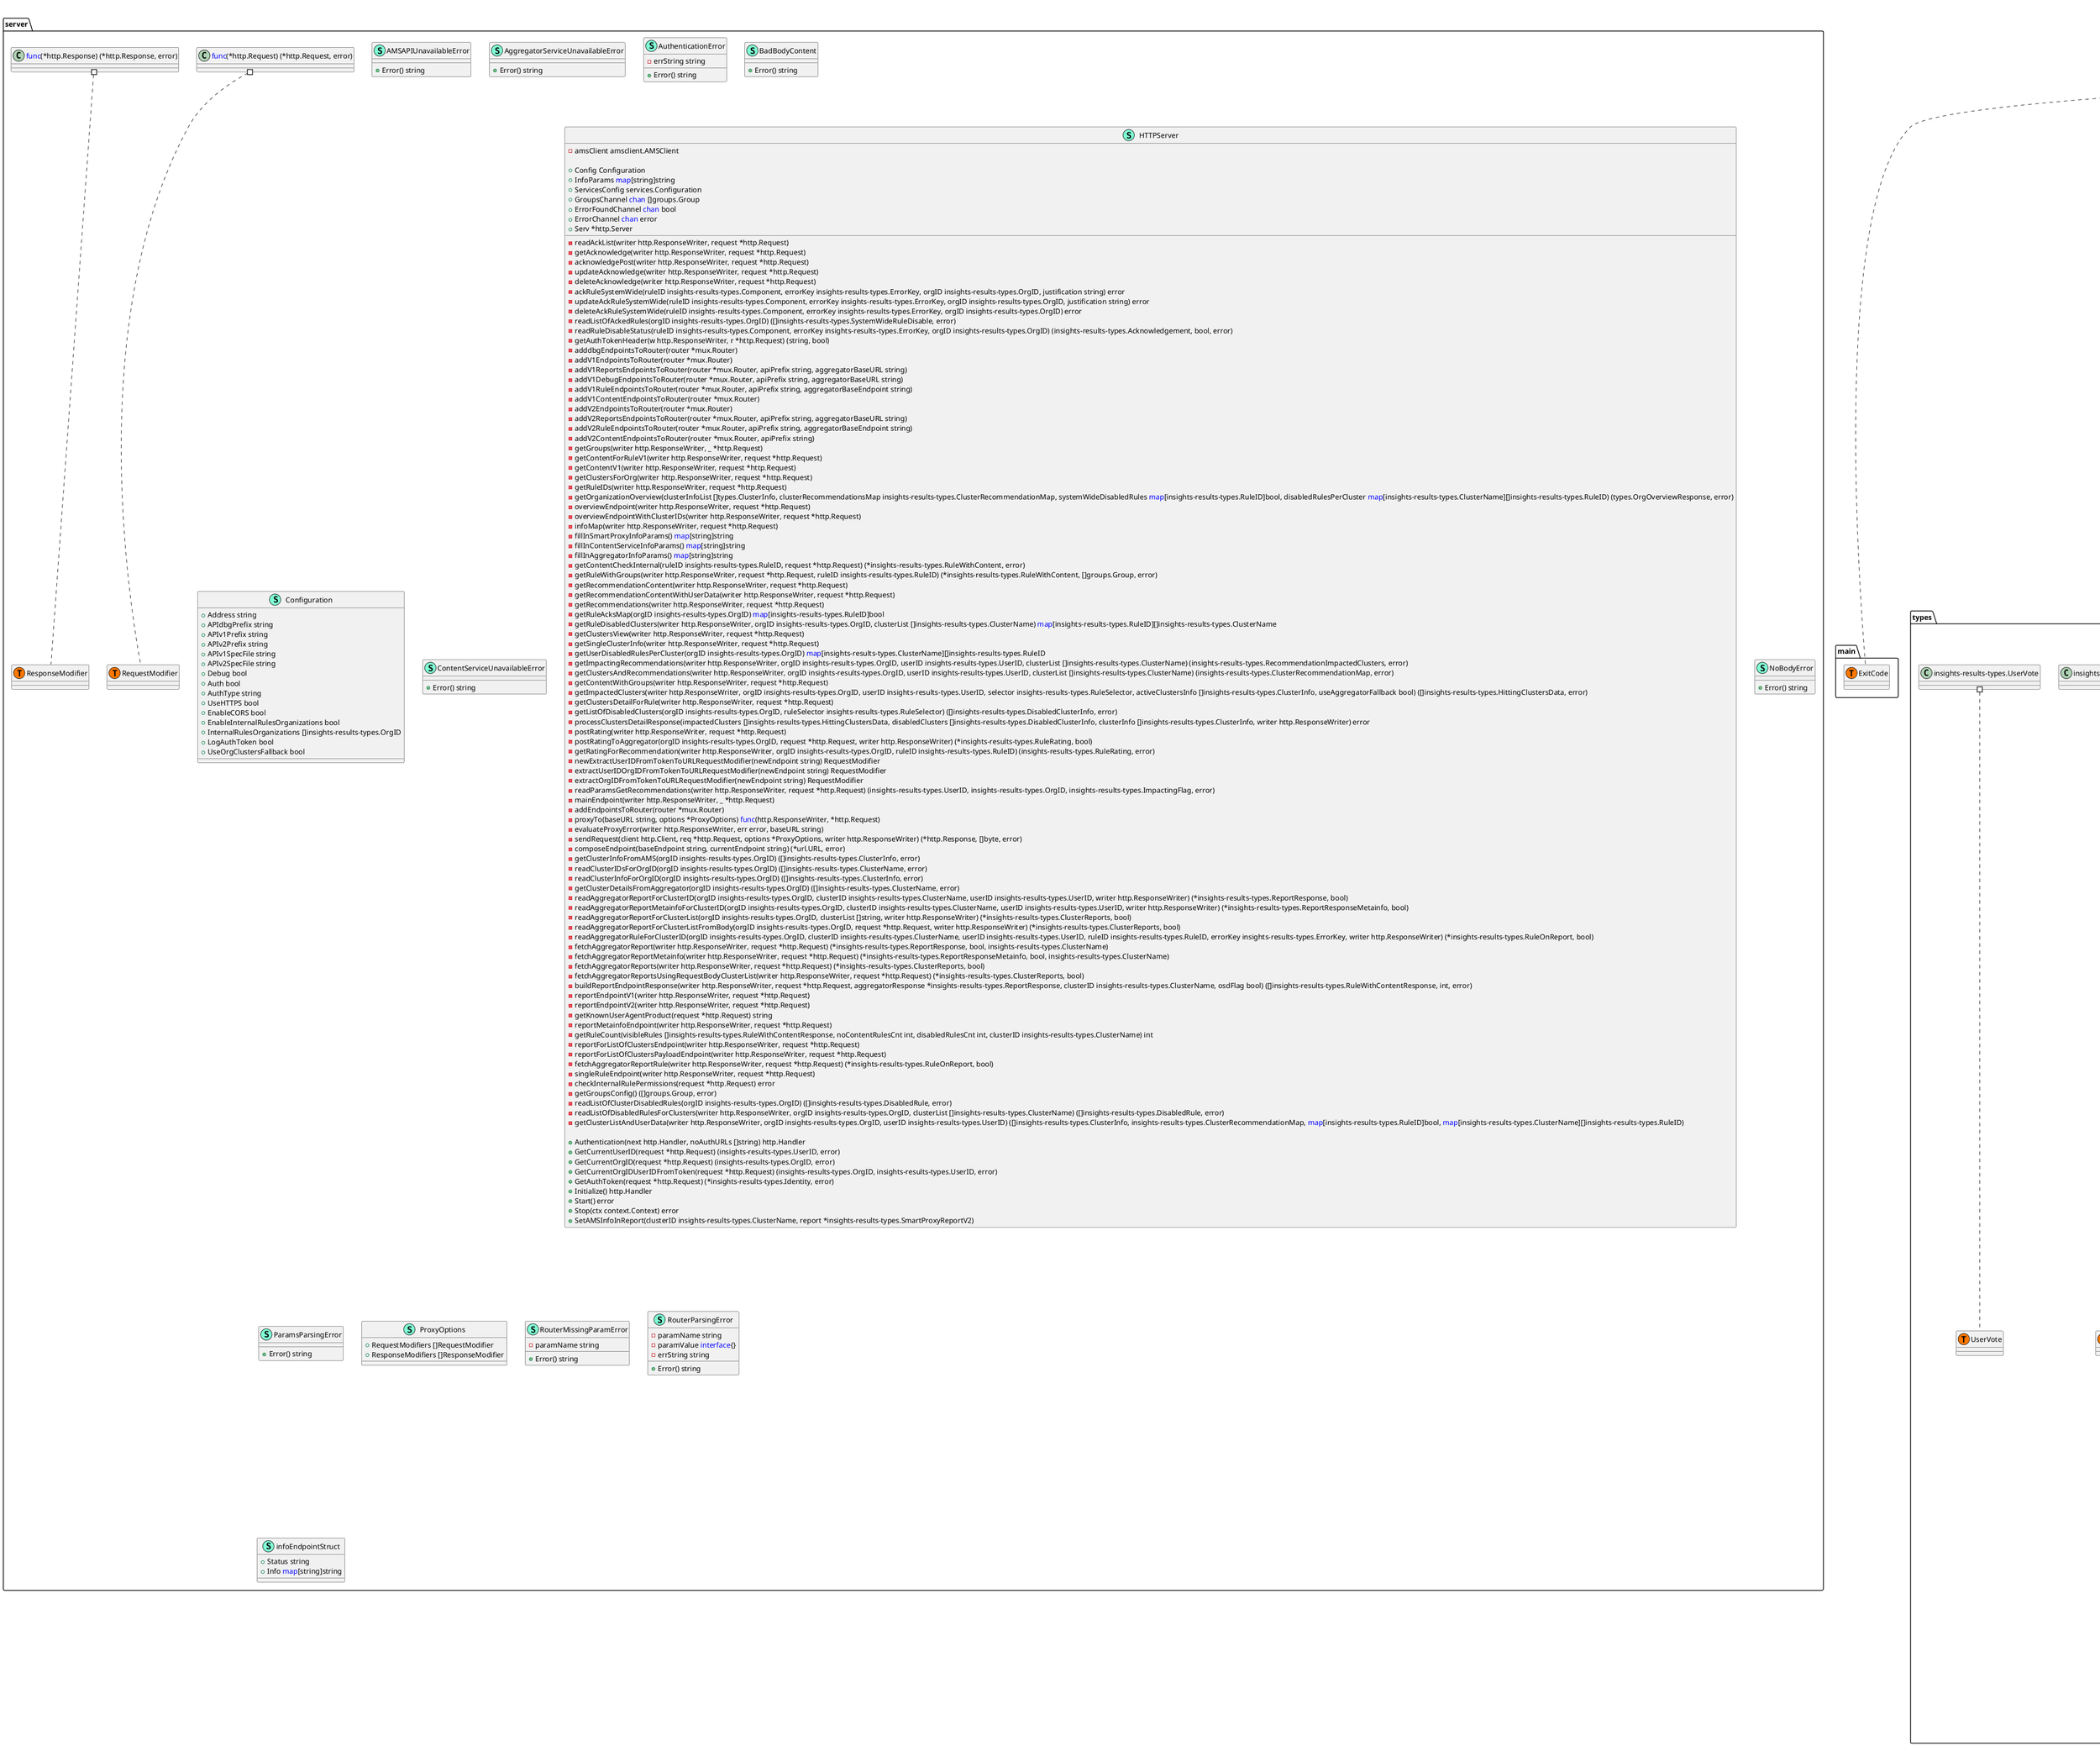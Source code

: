 @startuml
namespace amsclient {
    interface AMSClient  {
        + GetClustersForOrganization( types.OrgID,  []string,  []string) ([]types.ClusterInfo, error)
        + GetClusterDetailsFromExternalClusterID( types.ClusterName) types.ClusterInfo
        + GetSingleClusterInfoForOrganization( types.OrgID,  types.ClusterName) (types.ClusterInfo, error)

    }
    class Configuration << (S,Aquamarine) >> {
        + Token string
        + ClientID string
        + ClientSecret string
        + URL string
        + PageSize int

    }
    class amsClientImpl << (S,Aquamarine) >> {
        - connection *ocm-sdk-go.Connection
        - pageSize int

        - executeSubscriptionListRequest(subscriptionListRequest *v1.SubscriptionsListRequest, searchQuery string) ([]types.ClusterInfo, error)

        + GetClustersForOrganization(orgID types.OrgID, statusFilter []string, statusNegativeFilter []string) ([]types.ClusterInfo, error)
        + GetClusterDetailsFromExternalClusterID(externalID types.ClusterName) types.ClusterInfo
        + GetSingleClusterInfoForOrganization(orgID types.OrgID, clusterID types.ClusterName) (types.ClusterInfo, error)
        + GetInternalOrgIDFromExternal(orgID types.OrgID) (string, error)

    }
}

"amsclient.AMSClient" <|-- "amsclient.amsClientImpl"

namespace conf {
    class MetricsConfiguration << (S,Aquamarine) >> {
        + Namespace string

    }
    class SetupConfiguration << (S,Aquamarine) >> {
        + InternalRulesOrganizationsCSVFile string

    }
}


namespace content {
    class RuleContentDirectoryTimeoutError << (S,Aquamarine) >> {
        + Error() string

    }
    class RulesWithContentStorage << (S,Aquamarine) >> {
        - rules <font color=blue>map</font>[insights-results-types.RuleID]*insights-results-types.RuleContent
        - rulesWithContent <font color=blue>map</font>[ruleIDAndErrorKey]*insights-results-types.RuleWithContent
        - recommendationsWithContent <font color=blue>map</font>[insights-results-types.RuleID]*insights-results-types.RuleWithContent
        - internalRuleIDs []insights-results-types.RuleID
        - externalRuleIDs []insights-results-types.RuleID

        - getRuleContent(ruleID insights-results-types.RuleID) (*insights-results-types.RuleContent, bool)

        + GetRuleWithErrorKeyContent(ruleID insights-results-types.RuleID, errorKey insights-results-types.ErrorKey) (*insights-results-types.RuleWithContent, bool)
        + GetContentForRecommendation(ruleID insights-results-types.RuleID) (*insights-results-types.RuleWithContent, bool)
        + GetAllContentV1() []insights-results-types.RuleContentV1
        + GetAllContentV2() []insights-results-types.RuleContentV2
        + SetRuleWithContent(ruleID insights-results-types.RuleID, errorKey insights-results-types.ErrorKey, ruleWithContent *insights-results-types.RuleWithContent) 
        + SetRule(ruleID insights-results-types.RuleID, ruleContent insights-results-types.RuleContent) 
        + ResetContent() 
        + GetRuleIDs() []string
        + GetInternalRuleIDs() []insights-results-types.RuleID
        + GetExternalRuleIDs() []insights-results-types.RuleID
        + GetExternalRuleSeverities() (<font color=blue>map</font>[insights-results-types.RuleID]int, []int)
        + GetExternalRulesManagedInfo() <font color=blue>map</font>[insights-results-types.RuleID]bool

    }
    class ruleIDAndErrorKey << (S,Aquamarine) >> {
        + RuleID insights-results-types.RuleID
        + ErrorKey insights-results-types.ErrorKey

    }
}
"sync.RWMutex" *-- "content.RulesWithContentStorage"


namespace helpers {
    class helpers.APIRequest << (T, #FF7700) >>  {
    }
    class helpers.APIResponse << (T, #FF7700) >>  {
    }
    class mockAMSClient << (S,Aquamarine) >> {
        - clustersPerOrg <font color=blue>map</font>[insights-results-types.OrgID][]insights-results-types.ClusterInfo

        + GetClustersForOrganization(orgID insights-results-types.OrgID, unused1 []string, unused2 []string) ([]insights-results-types.ClusterInfo, error)
        + GetClusterDetailsFromExternalClusterID(id insights-results-types.ClusterName) insights-results-types.ClusterInfo
        + GetSingleClusterInfoForOrganization(orgID insights-results-types.OrgID, clusterID insights-results-types.ClusterName) (insights-results-types.ClusterInfo, error)

    }
    class "helpers.APIRequest" as helpersAPIRequest {
        'This class was created so that we can correctly have an alias pointing to this name. Since it contains dots that can break namespaces
    }
    class "helpers.APIResponse" as helpersAPIResponse {
        'This class was created so that we can correctly have an alias pointing to this name. Since it contains dots that can break namespaces
    }
}


namespace main {
    class main.ExitCode << (T, #FF7700) >>  {
    }
}


namespace server {
    class AMSAPIUnavailableError << (S,Aquamarine) >> {
        + Error() string

    }
    class AggregatorServiceUnavailableError << (S,Aquamarine) >> {
        + Error() string

    }
    class AuthenticationError << (S,Aquamarine) >> {
        - errString string

        + Error() string

    }
    class BadBodyContent << (S,Aquamarine) >> {
        + Error() string

    }
    class Configuration << (S,Aquamarine) >> {
        + Address string
        + APIdbgPrefix string
        + APIv1Prefix string
        + APIv2Prefix string
        + APIv1SpecFile string
        + APIv2SpecFile string
        + Debug bool
        + Auth bool
        + AuthType string
        + UseHTTPS bool
        + EnableCORS bool
        + EnableInternalRulesOrganizations bool
        + InternalRulesOrganizations []insights-results-types.OrgID
        + LogAuthToken bool
        + UseOrgClustersFallback bool

    }
    class ContentServiceUnavailableError << (S,Aquamarine) >> {
        + Error() string

    }
    class HTTPServer << (S,Aquamarine) >> {
        - amsClient amsclient.AMSClient

        + Config Configuration
        + InfoParams <font color=blue>map</font>[string]string
        + ServicesConfig services.Configuration
        + GroupsChannel <font color=blue>chan</font> []groups.Group
        + ErrorFoundChannel <font color=blue>chan</font> bool
        + ErrorChannel <font color=blue>chan</font> error
        + Serv *http.Server

        - readAckList(writer http.ResponseWriter, request *http.Request) 
        - getAcknowledge(writer http.ResponseWriter, request *http.Request) 
        - acknowledgePost(writer http.ResponseWriter, request *http.Request) 
        - updateAcknowledge(writer http.ResponseWriter, request *http.Request) 
        - deleteAcknowledge(writer http.ResponseWriter, request *http.Request) 
        - ackRuleSystemWide(ruleID insights-results-types.Component, errorKey insights-results-types.ErrorKey, orgID insights-results-types.OrgID, justification string) error
        - updateAckRuleSystemWide(ruleID insights-results-types.Component, errorKey insights-results-types.ErrorKey, orgID insights-results-types.OrgID, justification string) error
        - deleteAckRuleSystemWide(ruleID insights-results-types.Component, errorKey insights-results-types.ErrorKey, orgID insights-results-types.OrgID) error
        - readListOfAckedRules(orgID insights-results-types.OrgID) ([]insights-results-types.SystemWideRuleDisable, error)
        - readRuleDisableStatus(ruleID insights-results-types.Component, errorKey insights-results-types.ErrorKey, orgID insights-results-types.OrgID) (insights-results-types.Acknowledgement, bool, error)
        - getAuthTokenHeader(w http.ResponseWriter, r *http.Request) (string, bool)
        - adddbgEndpointsToRouter(router *mux.Router) 
        - addV1EndpointsToRouter(router *mux.Router) 
        - addV1ReportsEndpointsToRouter(router *mux.Router, apiPrefix string, aggregatorBaseURL string) 
        - addV1DebugEndpointsToRouter(router *mux.Router, apiPrefix string, aggregatorBaseURL string) 
        - addV1RuleEndpointsToRouter(router *mux.Router, apiPrefix string, aggregatorBaseEndpoint string) 
        - addV1ContentEndpointsToRouter(router *mux.Router) 
        - addV2EndpointsToRouter(router *mux.Router) 
        - addV2ReportsEndpointsToRouter(router *mux.Router, apiPrefix string, aggregatorBaseURL string) 
        - addV2RuleEndpointsToRouter(router *mux.Router, apiPrefix string, aggregatorBaseEndpoint string) 
        - addV2ContentEndpointsToRouter(router *mux.Router, apiPrefix string) 
        - getGroups(writer http.ResponseWriter, _ *http.Request) 
        - getContentForRuleV1(writer http.ResponseWriter, request *http.Request) 
        - getContentV1(writer http.ResponseWriter, request *http.Request) 
        - getClustersForOrg(writer http.ResponseWriter, request *http.Request) 
        - getRuleIDs(writer http.ResponseWriter, request *http.Request) 
        - getOrganizationOverview(clusterInfoList []types.ClusterInfo, clusterRecommendationsMap insights-results-types.ClusterRecommendationMap, systemWideDisabledRules <font color=blue>map</font>[insights-results-types.RuleID]bool, disabledRulesPerCluster <font color=blue>map</font>[insights-results-types.ClusterName][]insights-results-types.RuleID) (types.OrgOverviewResponse, error)
        - overviewEndpoint(writer http.ResponseWriter, request *http.Request) 
        - overviewEndpointWithClusterIDs(writer http.ResponseWriter, request *http.Request) 
        - infoMap(writer http.ResponseWriter, request *http.Request) 
        - fillInSmartProxyInfoParams() <font color=blue>map</font>[string]string
        - fillInContentServiceInfoParams() <font color=blue>map</font>[string]string
        - fillInAggregatorInfoParams() <font color=blue>map</font>[string]string
        - getContentCheckInternal(ruleID insights-results-types.RuleID, request *http.Request) (*insights-results-types.RuleWithContent, error)
        - getRuleWithGroups(writer http.ResponseWriter, request *http.Request, ruleID insights-results-types.RuleID) (*insights-results-types.RuleWithContent, []groups.Group, error)
        - getRecommendationContent(writer http.ResponseWriter, request *http.Request) 
        - getRecommendationContentWithUserData(writer http.ResponseWriter, request *http.Request) 
        - getRecommendations(writer http.ResponseWriter, request *http.Request) 
        - getRuleAcksMap(orgID insights-results-types.OrgID) <font color=blue>map</font>[insights-results-types.RuleID]bool
        - getRuleDisabledClusters(writer http.ResponseWriter, orgID insights-results-types.OrgID, clusterList []insights-results-types.ClusterName) <font color=blue>map</font>[insights-results-types.RuleID][]insights-results-types.ClusterName
        - getClustersView(writer http.ResponseWriter, request *http.Request) 
        - getSingleClusterInfo(writer http.ResponseWriter, request *http.Request) 
        - getUserDisabledRulesPerCluster(orgID insights-results-types.OrgID) <font color=blue>map</font>[insights-results-types.ClusterName][]insights-results-types.RuleID
        - getImpactingRecommendations(writer http.ResponseWriter, orgID insights-results-types.OrgID, userID insights-results-types.UserID, clusterList []insights-results-types.ClusterName) (insights-results-types.RecommendationImpactedClusters, error)
        - getClustersAndRecommendations(writer http.ResponseWriter, orgID insights-results-types.OrgID, userID insights-results-types.UserID, clusterList []insights-results-types.ClusterName) (insights-results-types.ClusterRecommendationMap, error)
        - getContentWithGroups(writer http.ResponseWriter, request *http.Request) 
        - getImpactedClusters(writer http.ResponseWriter, orgID insights-results-types.OrgID, userID insights-results-types.UserID, selector insights-results-types.RuleSelector, activeClustersInfo []insights-results-types.ClusterInfo, useAggregatorFallback bool) ([]insights-results-types.HittingClustersData, error)
        - getClustersDetailForRule(writer http.ResponseWriter, request *http.Request) 
        - getListOfDisabledClusters(orgID insights-results-types.OrgID, ruleSelector insights-results-types.RuleSelector) ([]insights-results-types.DisabledClusterInfo, error)
        - processClustersDetailResponse(impactedClusters []insights-results-types.HittingClustersData, disabledClusters []insights-results-types.DisabledClusterInfo, clusterInfo []insights-results-types.ClusterInfo, writer http.ResponseWriter) error
        - postRating(writer http.ResponseWriter, request *http.Request) 
        - postRatingToAggregator(orgID insights-results-types.OrgID, request *http.Request, writer http.ResponseWriter) (*insights-results-types.RuleRating, bool)
        - getRatingForRecommendation(writer http.ResponseWriter, orgID insights-results-types.OrgID, ruleID insights-results-types.RuleID) (insights-results-types.RuleRating, error)
        - newExtractUserIDFromTokenToURLRequestModifier(newEndpoint string) RequestModifier
        - extractUserIDOrgIDFromTokenToURLRequestModifier(newEndpoint string) RequestModifier
        - extractOrgIDFromTokenToURLRequestModifier(newEndpoint string) RequestModifier
        - readParamsGetRecommendations(writer http.ResponseWriter, request *http.Request) (insights-results-types.UserID, insights-results-types.OrgID, insights-results-types.ImpactingFlag, error)
        - mainEndpoint(writer http.ResponseWriter, _ *http.Request) 
        - addEndpointsToRouter(router *mux.Router) 
        - proxyTo(baseURL string, options *ProxyOptions) <font color=blue>func</font>(http.ResponseWriter, *http.Request) 
        - evaluateProxyError(writer http.ResponseWriter, err error, baseURL string) 
        - sendRequest(client http.Client, req *http.Request, options *ProxyOptions, writer http.ResponseWriter) (*http.Response, []byte, error)
        - composeEndpoint(baseEndpoint string, currentEndpoint string) (*url.URL, error)
        - getClusterInfoFromAMS(orgID insights-results-types.OrgID) ([]insights-results-types.ClusterInfo, error)
        - readClusterIDsForOrgID(orgID insights-results-types.OrgID) ([]insights-results-types.ClusterName, error)
        - readClusterInfoForOrgID(orgID insights-results-types.OrgID) ([]insights-results-types.ClusterInfo, error)
        - getClusterDetailsFromAggregator(orgID insights-results-types.OrgID) ([]insights-results-types.ClusterName, error)
        - readAggregatorReportForClusterID(orgID insights-results-types.OrgID, clusterID insights-results-types.ClusterName, userID insights-results-types.UserID, writer http.ResponseWriter) (*insights-results-types.ReportResponse, bool)
        - readAggregatorReportMetainfoForClusterID(orgID insights-results-types.OrgID, clusterID insights-results-types.ClusterName, userID insights-results-types.UserID, writer http.ResponseWriter) (*insights-results-types.ReportResponseMetainfo, bool)
        - readAggregatorReportForClusterList(orgID insights-results-types.OrgID, clusterList []string, writer http.ResponseWriter) (*insights-results-types.ClusterReports, bool)
        - readAggregatorReportForClusterListFromBody(orgID insights-results-types.OrgID, request *http.Request, writer http.ResponseWriter) (*insights-results-types.ClusterReports, bool)
        - readAggregatorRuleForClusterID(orgID insights-results-types.OrgID, clusterID insights-results-types.ClusterName, userID insights-results-types.UserID, ruleID insights-results-types.RuleID, errorKey insights-results-types.ErrorKey, writer http.ResponseWriter) (*insights-results-types.RuleOnReport, bool)
        - fetchAggregatorReport(writer http.ResponseWriter, request *http.Request) (*insights-results-types.ReportResponse, bool, insights-results-types.ClusterName)
        - fetchAggregatorReportMetainfo(writer http.ResponseWriter, request *http.Request) (*insights-results-types.ReportResponseMetainfo, bool, insights-results-types.ClusterName)
        - fetchAggregatorReports(writer http.ResponseWriter, request *http.Request) (*insights-results-types.ClusterReports, bool)
        - fetchAggregatorReportsUsingRequestBodyClusterList(writer http.ResponseWriter, request *http.Request) (*insights-results-types.ClusterReports, bool)
        - buildReportEndpointResponse(writer http.ResponseWriter, request *http.Request, aggregatorResponse *insights-results-types.ReportResponse, clusterID insights-results-types.ClusterName, osdFlag bool) ([]insights-results-types.RuleWithContentResponse, int, error)
        - reportEndpointV1(writer http.ResponseWriter, request *http.Request) 
        - reportEndpointV2(writer http.ResponseWriter, request *http.Request) 
        - getKnownUserAgentProduct(request *http.Request) string
        - reportMetainfoEndpoint(writer http.ResponseWriter, request *http.Request) 
        - getRuleCount(visibleRules []insights-results-types.RuleWithContentResponse, noContentRulesCnt int, disabledRulesCnt int, clusterID insights-results-types.ClusterName) int
        - reportForListOfClustersEndpoint(writer http.ResponseWriter, request *http.Request) 
        - reportForListOfClustersPayloadEndpoint(writer http.ResponseWriter, request *http.Request) 
        - fetchAggregatorReportRule(writer http.ResponseWriter, request *http.Request) (*insights-results-types.RuleOnReport, bool)
        - singleRuleEndpoint(writer http.ResponseWriter, request *http.Request) 
        - checkInternalRulePermissions(request *http.Request) error
        - getGroupsConfig() ([]groups.Group, error)
        - readListOfClusterDisabledRules(orgID insights-results-types.OrgID) ([]insights-results-types.DisabledRule, error)
        - readListOfDisabledRulesForClusters(writer http.ResponseWriter, orgID insights-results-types.OrgID, clusterList []insights-results-types.ClusterName) ([]insights-results-types.DisabledRule, error)
        - getClusterListAndUserData(writer http.ResponseWriter, orgID insights-results-types.OrgID, userID insights-results-types.UserID) ([]insights-results-types.ClusterInfo, insights-results-types.ClusterRecommendationMap, <font color=blue>map</font>[insights-results-types.RuleID]bool, <font color=blue>map</font>[insights-results-types.ClusterName][]insights-results-types.RuleID)

        + Authentication(next http.Handler, noAuthURLs []string) http.Handler
        + GetCurrentUserID(request *http.Request) (insights-results-types.UserID, error)
        + GetCurrentOrgID(request *http.Request) (insights-results-types.OrgID, error)
        + GetCurrentOrgIDUserIDFromToken(request *http.Request) (insights-results-types.OrgID, insights-results-types.UserID, error)
        + GetAuthToken(request *http.Request) (*insights-results-types.Identity, error)
        + Initialize() http.Handler
        + Start() error
        + Stop(ctx context.Context) error
        + SetAMSInfoInReport(clusterID insights-results-types.ClusterName, report *insights-results-types.SmartProxyReportV2) 

    }
    class NoBodyError << (S,Aquamarine) >> {
        + Error() string

    }
    class ParamsParsingError << (S,Aquamarine) >> {
        + Error() string

    }
    class ProxyOptions << (S,Aquamarine) >> {
        + RequestModifiers []RequestModifier
        + ResponseModifiers []ResponseModifier

    }
    class RouterMissingParamError << (S,Aquamarine) >> {
        - paramName string

        + Error() string

    }
    class RouterParsingError << (S,Aquamarine) >> {
        - paramName string
        - paramValue <font color=blue>interface</font>{}
        - errString string

        + Error() string

    }
    class infoEndpointStruct << (S,Aquamarine) >> {
        + Status string
        + Info <font color=blue>map</font>[string]string

    }
    class server.RequestModifier << (T, #FF7700) >>  {
    }
    class server.ResponseModifier << (T, #FF7700) >>  {
    }
    class "<font color=blue>func</font>(*http.Request) (*http.Request, error)" as fontcolorbluefuncfonthttpRequesthttpRequesterror {
        'This class was created so that we can correctly have an alias pointing to this name. Since it contains dots that can break namespaces
    }
    class "<font color=blue>func</font>(*http.Response) (*http.Response, error)" as fontcolorbluefuncfonthttpResponsehttpResponseerror {
        'This class was created so that we can correctly have an alias pointing to this name. Since it contains dots that can break namespaces
    }
}


namespace services {
    class Configuration << (S,Aquamarine) >> {
        + AggregatorBaseEndpoint string
        + ContentBaseEndpoint string
        + GroupsPollingTime time.Duration
        + ContentDirectoryTimeout time.Duration

    }
}


namespace types {
    class ClusterInfo << (S,Aquamarine) >> {
        + ID ClusterName
        + DisplayName string
        + Managed bool
        + Status string

    }
    class ClusterListView << (S,Aquamarine) >> {
        + ClusterID insights-results-types.ClusterName
        + ClusterName string
        + Managed bool
        + LastCheckedAt Timestamp
        + TotalHitCount uint32
        + HitsByTotalRisk <font color=blue>map</font>[int]int
        + Version insights-results-types.Version

    }
    class ClusterOverview << (S,Aquamarine) >> {
        + TotalRisksHit []int
        + TagsHit []string

    }
    class ClustersDetailData << (S,Aquamarine) >> {
        + EnabledClusters []insights-results-types.HittingClustersData
        + DisabledClusters []insights-results-types.DisabledClusterInfo

    }
    class ClustersDetailResponse << (S,Aquamarine) >> {
        + Data ClustersDetailData
        + Status string

    }
    class InfoResponse << (S,Aquamarine) >> {
        + SmartProxy <font color=blue>map</font>[string]string
        + Aggregator <font color=blue>map</font>[string]string
        + ContentService <font color=blue>map</font>[string]string

    }
    class OrgOverviewResponse << (S,Aquamarine) >> {
        + ClustersHit int
        + ClustersHitByTotalRisk <font color=blue>map</font>[int]int
        + ClustersHitByTag <font color=blue>map</font>[string]int

    }
    class RecommendationContent << (S,Aquamarine) >> {
        + RuleSelector insights-results-types.RuleSelector
        + Description string
        + Generic string
        + Reason string
        + Resolution string
        + MoreInfo string
        + TotalRisk uint8
        + Impact uint8
        + Likelihood uint8
        + PublishDate time.Time
        + Tags []string

    }
    class RecommendationContentUserData << (S,Aquamarine) >> {
        + RuleSelector insights-results-types.RuleSelector
        + Description string
        + Generic string
        + Reason string
        + Resolution string
        + MoreInfo string
        + TotalRisk uint8
        + Impact uint8
        + Likelihood uint8
        + PublishDate time.Time
        + Tags []string
        + Rating insights-results-types.UserVote
        + AckedCount uint32
        + Disabled bool
        + ResolutionRisk uint8

    }
    class RecommendationListView << (S,Aquamarine) >> {
        + RuleID insights-results-types.RuleID
        + Description string
        + Generic string
        + PublishDate time.Time
        + TotalRisk uint8
        + ResolutionRisk uint8
        + Impact uint8
        + Likelihood uint8
        + Tags []string
        + Disabled bool
        + ImpactedClustersCnt uint32

    }
    class ReportResponseMetaV1 << (S,Aquamarine) >> {
        + Count int
        + LastCheckedAt Timestamp

    }
    class ReportResponseMetaV2 << (S,Aquamarine) >> {
        + DisplayName string
        + Managed bool
        + Count int
        + LastCheckedAt Timestamp
        + GatheredAt Timestamp

    }
    class RuleWithContent << (S,Aquamarine) >> {
        + Module insights-results-types.RuleID
        + Name string
        + Summary string
        + Reason string
        + Resolution string
        + MoreInfo string
        + ErrorKey insights-results-types.ErrorKey
        + Description string
        + TotalRisk int
        + ResolutionRisk int
        + Impact int
        + Likelihood int
        + PublishDate time.Time
        + Active bool
        + Internal bool
        + Generic string
        + Tags []string
        + OSDCustomer bool

    }
    class RuleWithContentResponse << (S,Aquamarine) >> {
        + RuleID insights-results-types.RuleID
        + ErrorKey insights-results-types.ErrorKey
        + CreatedAt string
        + Description string
        + Generic string
        + Reason string
        + Resolution string
        + MoreInfo string
        + TotalRisk int
        + Disabled bool
        + DisableFeedback string
        + DisabledAt insights-results-types.Timestamp
        + Internal bool
        + UserVote insights-results-types.UserVote
        + TemplateData <font color=blue>interface</font>{}
        + Tags []string
        + Impacted Timestamp

    }
    class SmartProxyReport << (S,Aquamarine) >> {
        + Meta insights-results-types.ReportResponseMeta
        + Data []RuleWithContentResponse

    }
    class SmartProxyReportV1 << (S,Aquamarine) >> {
        + Meta ReportResponseMetaV1
        + Data []RuleWithContentResponse

    }
    class SmartProxyReportV2 << (S,Aquamarine) >> {
        + Meta ReportResponseMetaV2
        + Data []RuleWithContentResponse

    }
    class types.ClusterName << (T, #FF7700) >>  {
    }
    class types.ErrorKeyMetadataV1 << (T, #FF7700) >>  {
    }
    class types.ErrorKeyMetadataV2 << (T, #FF7700) >>  {
    }
    class types.ImpactingFlag << (T, #FF7700) >>  {
    }
    class types.OrgID << (T, #FF7700) >>  {
    }
    class types.ReportResponseMeta << (T, #FF7700) >>  {
    }
    class types.RuleContent << (T, #FF7700) >>  {
    }
    class types.RuleContentV1 << (T, #FF7700) >>  {
    }
    class types.RuleContentV2 << (T, #FF7700) >>  {
    }
    class types.RuleErrorKeyContentV1 << (T, #FF7700) >>  {
    }
    class types.RuleErrorKeyContentV2 << (T, #FF7700) >>  {
    }
    class types.RuleID << (T, #FF7700) >>  {
    }
    class types.RuleRating << (T, #FF7700) >>  {
    }
    class types.Timestamp << (T, #FF7700) >>  {
    }
    class types.UserID << (T, #FF7700) >>  {
    }
    class types.UserVote << (T, #FF7700) >>  {
    }
    class "insights-results-types.ClusterName" as insightsresultstypesClusterName {
        'This class was created so that we can correctly have an alias pointing to this name. Since it contains dots that can break namespaces
    }
    class "insights-results-types.ErrorKeyMetadataV1" as insightsresultstypesErrorKeyMetadataV1 {
        'This class was created so that we can correctly have an alias pointing to this name. Since it contains dots that can break namespaces
    }
    class "insights-results-types.ErrorKeyMetadataV2" as insightsresultstypesErrorKeyMetadataV2 {
        'This class was created so that we can correctly have an alias pointing to this name. Since it contains dots that can break namespaces
    }
    class "insights-results-types.OrgID" as insightsresultstypesOrgID {
        'This class was created so that we can correctly have an alias pointing to this name. Since it contains dots that can break namespaces
    }
    class "insights-results-types.ReportResponseMeta" as insightsresultstypesReportResponseMeta {
        'This class was created so that we can correctly have an alias pointing to this name. Since it contains dots that can break namespaces
    }
    class "insights-results-types.RuleContent" as insightsresultstypesRuleContent {
        'This class was created so that we can correctly have an alias pointing to this name. Since it contains dots that can break namespaces
    }
    class "insights-results-types.RuleContentV1" as insightsresultstypesRuleContentV1 {
        'This class was created so that we can correctly have an alias pointing to this name. Since it contains dots that can break namespaces
    }
    class "insights-results-types.RuleContentV2" as insightsresultstypesRuleContentV2 {
        'This class was created so that we can correctly have an alias pointing to this name. Since it contains dots that can break namespaces
    }
    class "insights-results-types.RuleErrorKeyContentV1" as insightsresultstypesRuleErrorKeyContentV1 {
        'This class was created so that we can correctly have an alias pointing to this name. Since it contains dots that can break namespaces
    }
    class "insights-results-types.RuleErrorKeyContentV2" as insightsresultstypesRuleErrorKeyContentV2 {
        'This class was created so that we can correctly have an alias pointing to this name. Since it contains dots that can break namespaces
    }
    class "insights-results-types.RuleID" as insightsresultstypesRuleID {
        'This class was created so that we can correctly have an alias pointing to this name. Since it contains dots that can break namespaces
    }
    class "insights-results-types.RuleRating" as insightsresultstypesRuleRating {
        'This class was created so that we can correctly have an alias pointing to this name. Since it contains dots that can break namespaces
    }
    class "insights-results-types.Timestamp" as insightsresultstypesTimestamp {
        'This class was created so that we can correctly have an alias pointing to this name. Since it contains dots that can break namespaces
    }
    class "insights-results-types.UserID" as insightsresultstypesUserID {
        'This class was created so that we can correctly have an alias pointing to this name. Since it contains dots that can break namespaces
    }
    class "insights-results-types.UserVote" as insightsresultstypesUserVote {
        'This class was created so that we can correctly have an alias pointing to this name. Since it contains dots that can break namespaces
    }
}


"__builtin__.int" #.. "main.ExitCode"
"__builtin__.int" #.. "types.ImpactingFlag"
"helpers.helpersAPIRequest" #.. "helpers.APIRequest"
"helpers.helpersAPIResponse" #.. "helpers.APIResponse"
"server.fontcolorbluefuncfonthttpRequesthttpRequesterror" #.. "server.RequestModifier"
"server.fontcolorbluefuncfonthttpResponsehttpResponseerror" #.. "server.ResponseModifier"
"types.insightsresultstypesClusterName" #.. "types.ClusterName"
"types.insightsresultstypesErrorKeyMetadataV1" #.. "types.ErrorKeyMetadataV1"
"types.insightsresultstypesErrorKeyMetadataV2" #.. "types.ErrorKeyMetadataV2"
"types.insightsresultstypesOrgID" #.. "types.OrgID"
"types.insightsresultstypesReportResponseMeta" #.. "types.ReportResponseMeta"
"types.insightsresultstypesRuleContent" #.. "types.RuleContent"
"types.insightsresultstypesRuleContentV1" #.. "types.RuleContentV1"
"types.insightsresultstypesRuleContentV2" #.. "types.RuleContentV2"
"types.insightsresultstypesRuleErrorKeyContentV1" #.. "types.RuleErrorKeyContentV1"
"types.insightsresultstypesRuleErrorKeyContentV2" #.. "types.RuleErrorKeyContentV2"
"types.insightsresultstypesRuleID" #.. "types.RuleID"
"types.insightsresultstypesRuleRating" #.. "types.RuleRating"
"types.insightsresultstypesTimestamp" #.. "types.Timestamp"
"types.insightsresultstypesUserID" #.. "types.UserID"
"types.insightsresultstypesUserVote" #.. "types.UserVote"
@enduml
